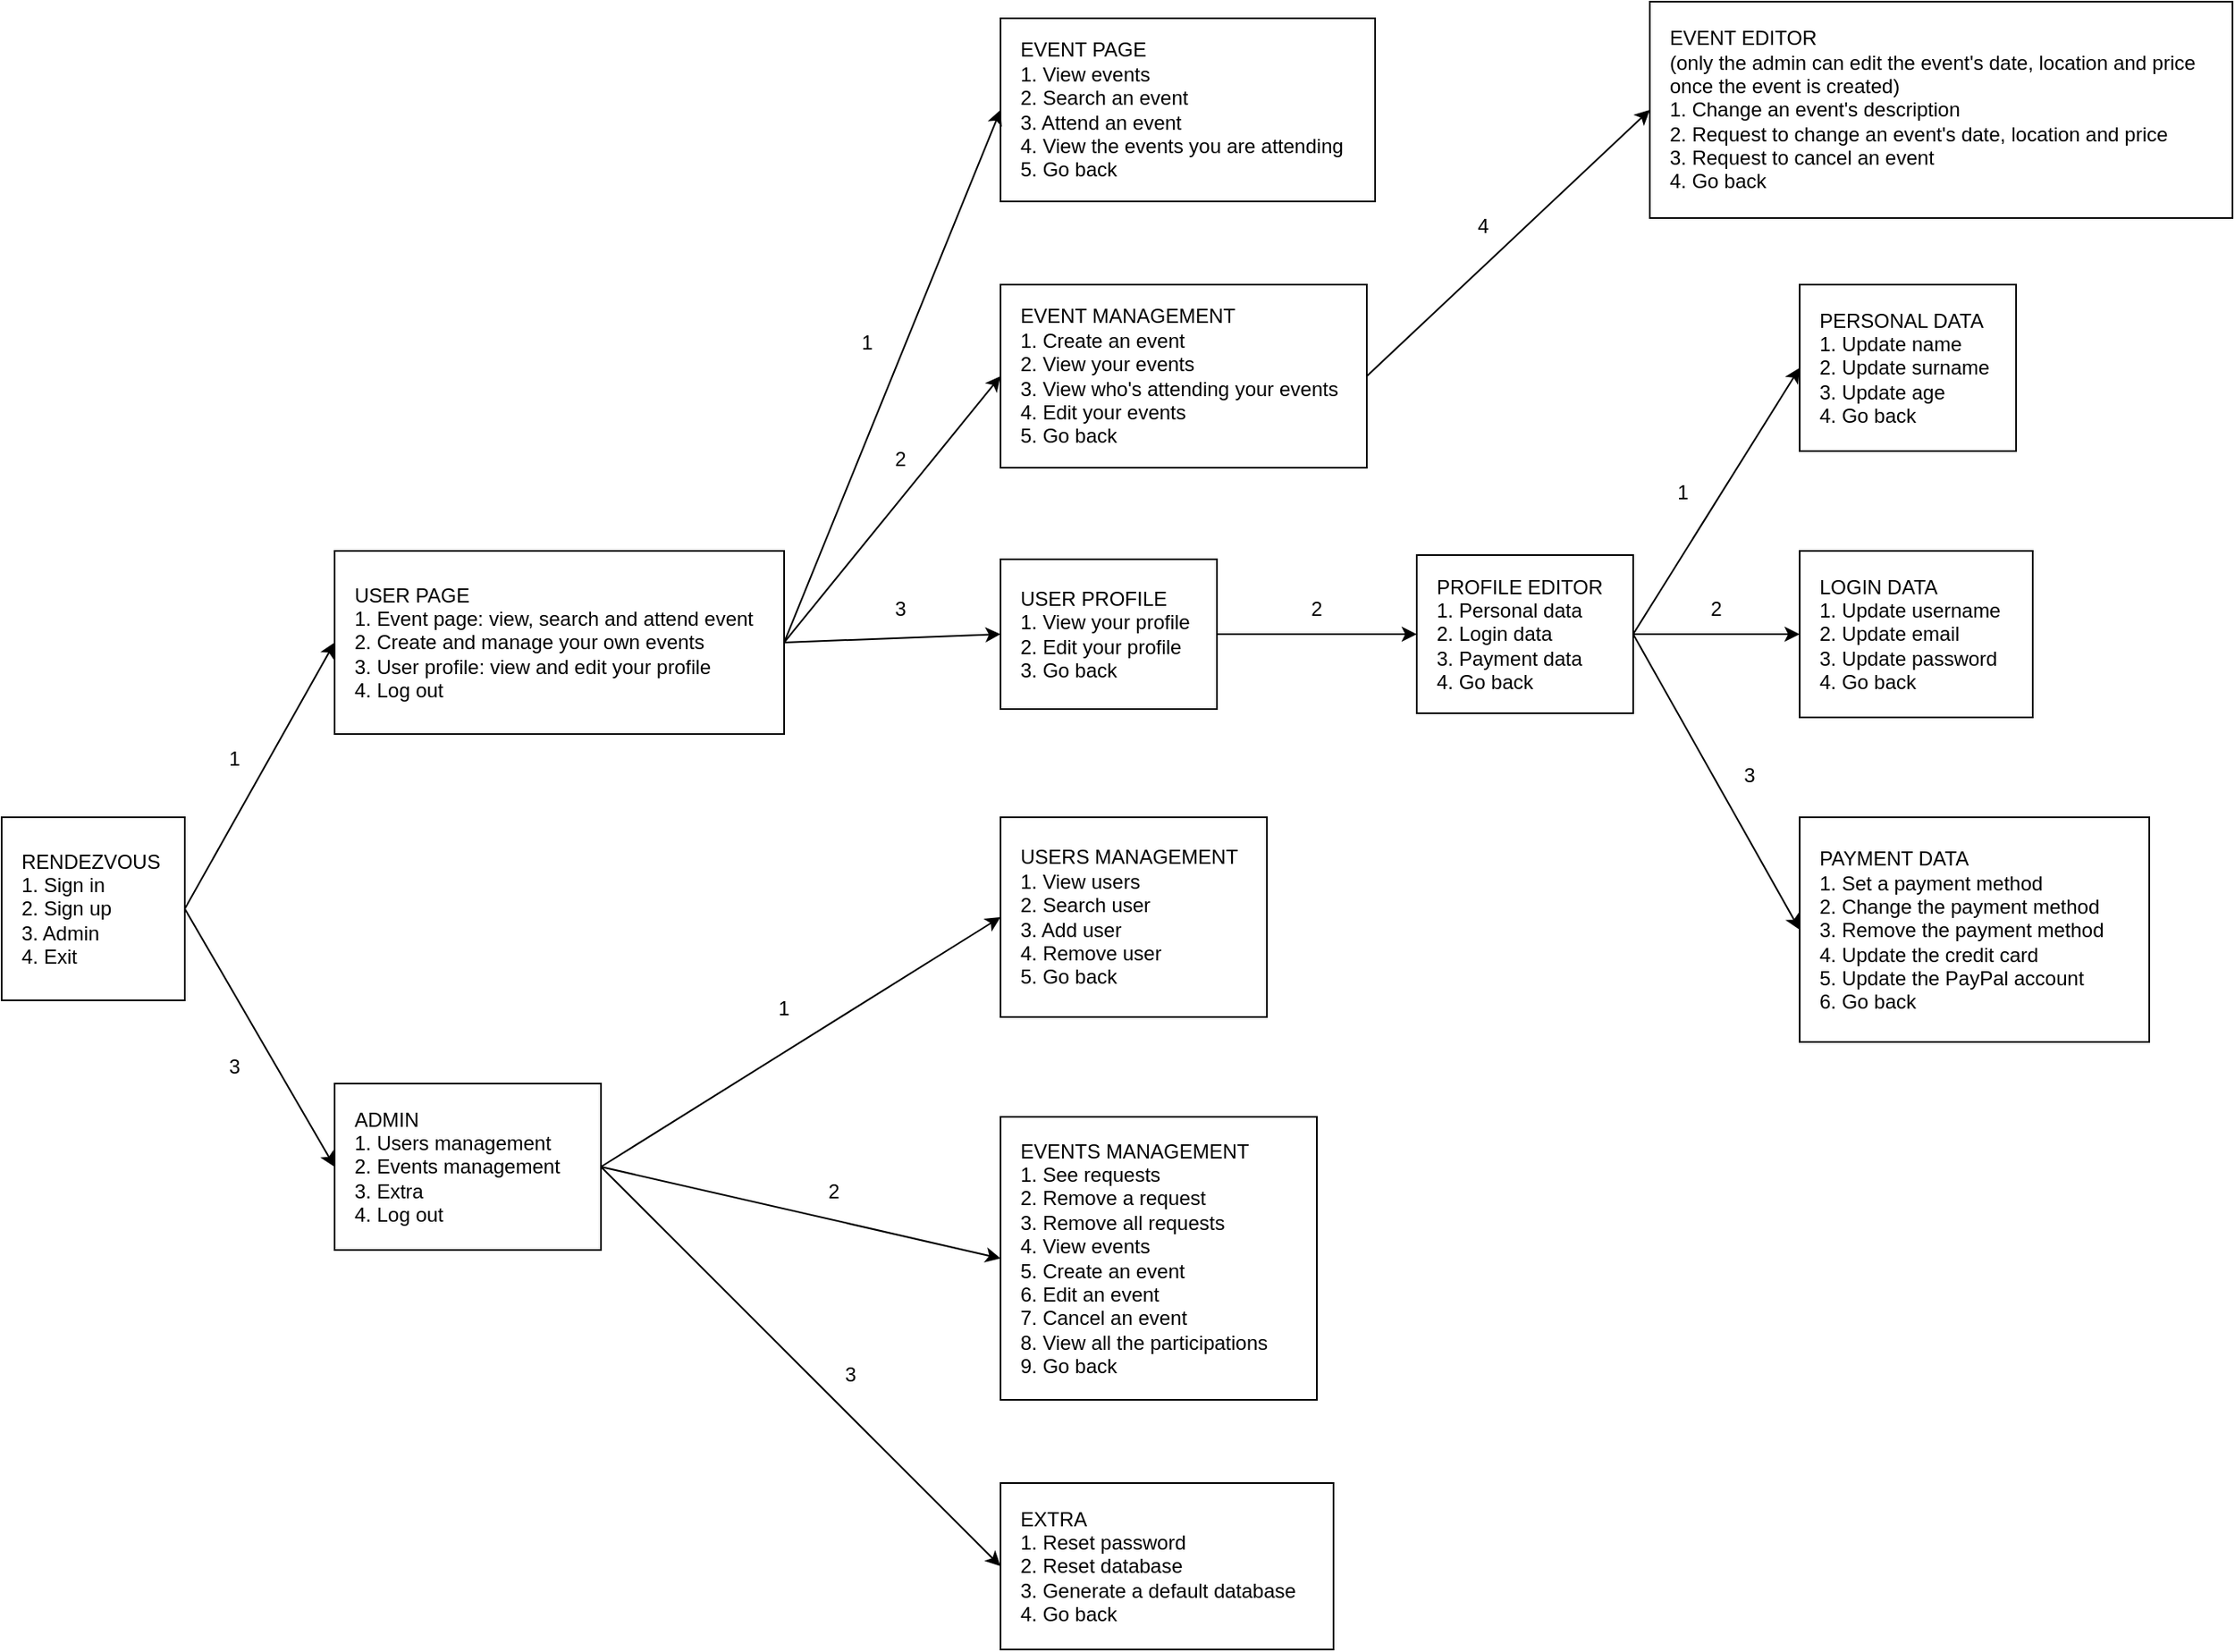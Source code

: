 <mxfile version="24.1.0" type="device" pages="2">
  <diagram name="navigation_diagram" id="g5HNl8i1ePXdnYxn00Gr">
    <mxGraphModel dx="1590" dy="2381" grid="1" gridSize="10" guides="1" tooltips="1" connect="1" arrows="1" fold="1" page="1" pageScale="1" pageWidth="827" pageHeight="1169" math="0" shadow="0">
      <root>
        <mxCell id="0" />
        <mxCell id="1" parent="0" />
        <mxCell id="RgY5TkkTzBITuK21L_si-1" value="RENDEZVOUS&lt;div&gt;1. Sign in&lt;/div&gt;&lt;div&gt;2. Sign up&lt;/div&gt;&lt;div&gt;3. Admin&lt;/div&gt;&lt;div&gt;4. Exit&lt;/div&gt;" style="rounded=0;whiteSpace=wrap;html=1;align=left;labelPosition=center;verticalLabelPosition=middle;verticalAlign=middle;textDirection=ltr;horizontal=1;spacingLeft=10;" parent="1" vertex="1">
          <mxGeometry x="40" y="280" width="110" height="110" as="geometry" />
        </mxCell>
        <mxCell id="RgY5TkkTzBITuK21L_si-2" value="USER PAGE&lt;div&gt;1. Event page: view, search and attend event&lt;/div&gt;&lt;div&gt;2. Create and manage your own events&lt;/div&gt;&lt;div&gt;3. User profile: view and edit your profile&lt;/div&gt;&lt;div&gt;4. Log out&lt;/div&gt;" style="rounded=0;whiteSpace=wrap;html=1;align=left;spacingLeft=10;" parent="1" vertex="1">
          <mxGeometry x="240" y="120" width="270" height="110" as="geometry" />
        </mxCell>
        <mxCell id="RgY5TkkTzBITuK21L_si-4" value="USERS MANAGEMENT&lt;div&gt;1. View users&lt;/div&gt;&lt;div&gt;2. Search user&lt;/div&gt;&lt;div&gt;3. Add user&lt;/div&gt;&lt;div&gt;4. Remove user&lt;/div&gt;&lt;div&gt;5. Go back&lt;/div&gt;" style="rounded=0;whiteSpace=wrap;html=1;align=left;spacingLeft=10;" parent="1" vertex="1">
          <mxGeometry x="640" y="280" width="160" height="120" as="geometry" />
        </mxCell>
        <mxCell id="RgY5TkkTzBITuK21L_si-5" value="ADMIN&lt;div&gt;1. Users management&lt;/div&gt;&lt;div&gt;2. Events management&lt;/div&gt;&lt;div&gt;3. Extra&lt;/div&gt;&lt;div&gt;4. Log out&lt;/div&gt;" style="rounded=0;whiteSpace=wrap;html=1;align=left;spacingLeft=10;" parent="1" vertex="1">
          <mxGeometry x="240" y="440" width="160" height="100" as="geometry" />
        </mxCell>
        <mxCell id="RgY5TkkTzBITuK21L_si-6" value="EVENTS MANAGEMENT&lt;div&gt;1. See requests&lt;/div&gt;&lt;div&gt;2. Remove a request&lt;/div&gt;&lt;div&gt;3. Remove all requests&lt;/div&gt;&lt;div&gt;4. View events&lt;/div&gt;&lt;div&gt;5. Create an event&lt;/div&gt;&lt;div&gt;6. Edit an event&lt;/div&gt;&lt;div&gt;7. Cancel an event&lt;/div&gt;&lt;div&gt;8. View all the participations&lt;/div&gt;&lt;div&gt;9. Go back&lt;/div&gt;" style="rounded=0;whiteSpace=wrap;html=1;align=left;spacingLeft=10;" parent="1" vertex="1">
          <mxGeometry x="640" y="460" width="190" height="170" as="geometry" />
        </mxCell>
        <mxCell id="RgY5TkkTzBITuK21L_si-7" value="EXTRA&lt;div&gt;1. Reset password&lt;/div&gt;&lt;div&gt;2. Reset database&lt;/div&gt;&lt;div&gt;3. Generate a default database&lt;/div&gt;&lt;div&gt;4. Go back&lt;/div&gt;" style="rounded=0;whiteSpace=wrap;html=1;align=left;spacingLeft=10;" parent="1" vertex="1">
          <mxGeometry x="640" y="680" width="200" height="100" as="geometry" />
        </mxCell>
        <mxCell id="RgY5TkkTzBITuK21L_si-8" value="EVENT PAGE&lt;div&gt;1. View events&lt;/div&gt;&lt;div&gt;2. Search an event&lt;/div&gt;&lt;div&gt;3. Attend an event&lt;/div&gt;&lt;div&gt;4. View the events you are attending&lt;/div&gt;&lt;div&gt;5. Go back&lt;/div&gt;" style="rounded=0;whiteSpace=wrap;html=1;align=left;spacingLeft=10;" parent="1" vertex="1">
          <mxGeometry x="640" y="-200" width="225" height="110" as="geometry" />
        </mxCell>
        <mxCell id="RgY5TkkTzBITuK21L_si-9" value="EVENT MANAGEMENT&lt;div&gt;1. Create an event&lt;/div&gt;&lt;div&gt;2. View your events&lt;/div&gt;&lt;div&gt;3. View who&#39;s attending your events&lt;/div&gt;&lt;div&gt;4. Edit your events&lt;/div&gt;&lt;div&gt;5. Go back&lt;/div&gt;" style="rounded=0;whiteSpace=wrap;html=1;align=left;spacingLeft=10;" parent="1" vertex="1">
          <mxGeometry x="640" y="-40" width="220" height="110" as="geometry" />
        </mxCell>
        <mxCell id="RgY5TkkTzBITuK21L_si-10" value="USER PROFILE&lt;div&gt;1. View your profile&lt;/div&gt;&lt;div&gt;2. Edit your profile&lt;/div&gt;&lt;div&gt;3. Go back&lt;/div&gt;" style="rounded=0;whiteSpace=wrap;html=1;align=left;spacingLeft=10;" parent="1" vertex="1">
          <mxGeometry x="640" y="125" width="130" height="90" as="geometry" />
        </mxCell>
        <mxCell id="RgY5TkkTzBITuK21L_si-11" value="EVENT EDITOR&lt;div&gt;(only the admin can edit the event&#39;s date, location and price once the event is created)&lt;/div&gt;&lt;div&gt;1. Change an event&#39;s description&lt;/div&gt;&lt;div&gt;2. Request to change an event&#39;s date, location and price&lt;/div&gt;&lt;div&gt;3. Request to cancel an event&lt;/div&gt;&lt;div&gt;4. Go back&lt;/div&gt;" style="rounded=0;whiteSpace=wrap;html=1;align=left;spacingLeft=10;" parent="1" vertex="1">
          <mxGeometry x="1030" y="-210" width="350" height="130" as="geometry" />
        </mxCell>
        <mxCell id="RgY5TkkTzBITuK21L_si-12" value="PROFILE EDITOR&lt;div&gt;1. Personal data&lt;/div&gt;&lt;div&gt;2. Login data&lt;/div&gt;&lt;div&gt;3. Payment data&lt;/div&gt;&lt;div&gt;4. Go back&lt;/div&gt;" style="rounded=0;whiteSpace=wrap;html=1;align=left;spacingLeft=10;" parent="1" vertex="1">
          <mxGeometry x="890" y="122.5" width="130" height="95" as="geometry" />
        </mxCell>
        <mxCell id="RgY5TkkTzBITuK21L_si-13" value="PERSONAL DATA&lt;div&gt;1. Update name&lt;/div&gt;&lt;div&gt;2. Update surname&lt;/div&gt;&lt;div&gt;3. Update age&lt;/div&gt;&lt;div&gt;4. Go back&lt;/div&gt;" style="rounded=0;whiteSpace=wrap;html=1;align=left;spacingLeft=10;" parent="1" vertex="1">
          <mxGeometry x="1120" y="-40" width="130" height="100" as="geometry" />
        </mxCell>
        <mxCell id="RgY5TkkTzBITuK21L_si-14" value="LOGIN DATA&lt;div&gt;1. Update username&lt;/div&gt;&lt;div&gt;2. Update email&lt;/div&gt;&lt;div&gt;3. Update password&lt;/div&gt;&lt;div&gt;4. Go back&lt;/div&gt;" style="rounded=0;whiteSpace=wrap;html=1;align=left;spacingLeft=10;" parent="1" vertex="1">
          <mxGeometry x="1120" y="120" width="140" height="100" as="geometry" />
        </mxCell>
        <mxCell id="RgY5TkkTzBITuK21L_si-15" value="PAYMENT DATA&lt;div&gt;1. Set a payment method&lt;/div&gt;&lt;div&gt;2. Change the payment method&lt;/div&gt;&lt;div&gt;3. Remove the payment method&lt;/div&gt;&lt;div&gt;4. Update the credit card&lt;/div&gt;&lt;div&gt;5. Update the PayPal account&lt;/div&gt;&lt;div&gt;6. Go back&lt;/div&gt;" style="rounded=0;whiteSpace=wrap;html=1;align=left;spacingLeft=10;" parent="1" vertex="1">
          <mxGeometry x="1120" y="280" width="210" height="135" as="geometry" />
        </mxCell>
        <mxCell id="RgY5TkkTzBITuK21L_si-16" value="" style="endArrow=classic;html=1;rounded=0;exitX=1;exitY=0.5;exitDx=0;exitDy=0;entryX=0;entryY=0.5;entryDx=0;entryDy=0;" parent="1" source="RgY5TkkTzBITuK21L_si-2" target="RgY5TkkTzBITuK21L_si-8" edge="1">
          <mxGeometry width="50" height="50" relative="1" as="geometry">
            <mxPoint x="790" y="130" as="sourcePoint" />
            <mxPoint x="840" y="80" as="targetPoint" />
          </mxGeometry>
        </mxCell>
        <mxCell id="RgY5TkkTzBITuK21L_si-19" value="" style="endArrow=classic;html=1;rounded=0;exitX=1;exitY=0.5;exitDx=0;exitDy=0;entryX=0;entryY=0.5;entryDx=0;entryDy=0;" parent="1" source="RgY5TkkTzBITuK21L_si-2" target="RgY5TkkTzBITuK21L_si-10" edge="1">
          <mxGeometry width="50" height="50" relative="1" as="geometry">
            <mxPoint x="460" y="390" as="sourcePoint" />
            <mxPoint x="510" y="340" as="targetPoint" />
          </mxGeometry>
        </mxCell>
        <mxCell id="RgY5TkkTzBITuK21L_si-20" value="" style="endArrow=classic;html=1;rounded=0;exitX=1;exitY=0.5;exitDx=0;exitDy=0;entryX=0;entryY=0.5;entryDx=0;entryDy=0;" parent="1" source="RgY5TkkTzBITuK21L_si-2" target="RgY5TkkTzBITuK21L_si-9" edge="1">
          <mxGeometry width="50" height="50" relative="1" as="geometry">
            <mxPoint x="570" y="150" as="sourcePoint" />
            <mxPoint x="620" y="100" as="targetPoint" />
          </mxGeometry>
        </mxCell>
        <mxCell id="RgY5TkkTzBITuK21L_si-21" value="" style="endArrow=classic;html=1;rounded=0;exitX=1;exitY=0.5;exitDx=0;exitDy=0;entryX=0;entryY=0.5;entryDx=0;entryDy=0;" parent="1" source="RgY5TkkTzBITuK21L_si-10" target="RgY5TkkTzBITuK21L_si-12" edge="1">
          <mxGeometry width="50" height="50" relative="1" as="geometry">
            <mxPoint x="460" y="300" as="sourcePoint" />
            <mxPoint x="510" y="250" as="targetPoint" />
          </mxGeometry>
        </mxCell>
        <mxCell id="RgY5TkkTzBITuK21L_si-22" value="" style="endArrow=classic;html=1;rounded=0;exitX=1;exitY=0.5;exitDx=0;exitDy=0;entryX=0;entryY=0.5;entryDx=0;entryDy=0;" parent="1" source="RgY5TkkTzBITuK21L_si-1" target="RgY5TkkTzBITuK21L_si-2" edge="1">
          <mxGeometry width="50" height="50" relative="1" as="geometry">
            <mxPoint x="460" y="300" as="sourcePoint" />
            <mxPoint x="510" y="250" as="targetPoint" />
          </mxGeometry>
        </mxCell>
        <mxCell id="RgY5TkkTzBITuK21L_si-23" value="" style="endArrow=classic;html=1;rounded=0;exitX=1;exitY=0.5;exitDx=0;exitDy=0;entryX=0;entryY=0.5;entryDx=0;entryDy=0;" parent="1" source="RgY5TkkTzBITuK21L_si-1" target="RgY5TkkTzBITuK21L_si-5" edge="1">
          <mxGeometry width="50" height="50" relative="1" as="geometry">
            <mxPoint x="460" y="300" as="sourcePoint" />
            <mxPoint x="510" y="250" as="targetPoint" />
          </mxGeometry>
        </mxCell>
        <mxCell id="RgY5TkkTzBITuK21L_si-27" value="" style="endArrow=classic;html=1;rounded=0;exitX=1;exitY=0.5;exitDx=0;exitDy=0;entryX=0;entryY=0.5;entryDx=0;entryDy=0;" parent="1" source="RgY5TkkTzBITuK21L_si-5" target="RgY5TkkTzBITuK21L_si-4" edge="1">
          <mxGeometry width="50" height="50" relative="1" as="geometry">
            <mxPoint x="520" y="480" as="sourcePoint" />
            <mxPoint x="570" y="430" as="targetPoint" />
          </mxGeometry>
        </mxCell>
        <mxCell id="RgY5TkkTzBITuK21L_si-28" value="" style="endArrow=classic;html=1;rounded=0;exitX=1;exitY=0.5;exitDx=0;exitDy=0;entryX=0;entryY=0.5;entryDx=0;entryDy=0;" parent="1" source="RgY5TkkTzBITuK21L_si-5" target="RgY5TkkTzBITuK21L_si-6" edge="1">
          <mxGeometry width="50" height="50" relative="1" as="geometry">
            <mxPoint x="520" y="480" as="sourcePoint" />
            <mxPoint x="570" y="430" as="targetPoint" />
          </mxGeometry>
        </mxCell>
        <mxCell id="RgY5TkkTzBITuK21L_si-29" value="" style="endArrow=classic;html=1;rounded=0;exitX=1;exitY=0.5;exitDx=0;exitDy=0;entryX=0;entryY=0.5;entryDx=0;entryDy=0;" parent="1" source="RgY5TkkTzBITuK21L_si-5" target="RgY5TkkTzBITuK21L_si-7" edge="1">
          <mxGeometry width="50" height="50" relative="1" as="geometry">
            <mxPoint x="520" y="480" as="sourcePoint" />
            <mxPoint x="570" y="430" as="targetPoint" />
          </mxGeometry>
        </mxCell>
        <mxCell id="RgY5TkkTzBITuK21L_si-30" value="" style="endArrow=classic;html=1;rounded=0;exitX=1;exitY=0.5;exitDx=0;exitDy=0;entryX=0;entryY=0.5;entryDx=0;entryDy=0;" parent="1" source="RgY5TkkTzBITuK21L_si-12" target="RgY5TkkTzBITuK21L_si-14" edge="1">
          <mxGeometry width="50" height="50" relative="1" as="geometry">
            <mxPoint x="990" y="290" as="sourcePoint" />
            <mxPoint x="1040" y="240" as="targetPoint" />
          </mxGeometry>
        </mxCell>
        <mxCell id="RgY5TkkTzBITuK21L_si-31" value="" style="endArrow=classic;html=1;rounded=0;exitX=1;exitY=0.5;exitDx=0;exitDy=0;entryX=0;entryY=0.5;entryDx=0;entryDy=0;" parent="1" source="RgY5TkkTzBITuK21L_si-12" target="RgY5TkkTzBITuK21L_si-13" edge="1">
          <mxGeometry width="50" height="50" relative="1" as="geometry">
            <mxPoint x="990" y="290" as="sourcePoint" />
            <mxPoint x="1040" y="240" as="targetPoint" />
          </mxGeometry>
        </mxCell>
        <mxCell id="RgY5TkkTzBITuK21L_si-32" value="" style="endArrow=classic;html=1;rounded=0;exitX=1;exitY=0.5;exitDx=0;exitDy=0;entryX=0;entryY=0.5;entryDx=0;entryDy=0;" parent="1" source="RgY5TkkTzBITuK21L_si-12" target="RgY5TkkTzBITuK21L_si-15" edge="1">
          <mxGeometry width="50" height="50" relative="1" as="geometry">
            <mxPoint x="990" y="290" as="sourcePoint" />
            <mxPoint x="1040" y="240" as="targetPoint" />
          </mxGeometry>
        </mxCell>
        <mxCell id="RgY5TkkTzBITuK21L_si-33" value="" style="endArrow=classic;html=1;rounded=0;exitX=1;exitY=0.5;exitDx=0;exitDy=0;entryX=0;entryY=0.5;entryDx=0;entryDy=0;" parent="1" source="RgY5TkkTzBITuK21L_si-9" target="RgY5TkkTzBITuK21L_si-11" edge="1">
          <mxGeometry width="50" height="50" relative="1" as="geometry">
            <mxPoint x="990" y="-70" as="sourcePoint" />
            <mxPoint x="1040" y="-120" as="targetPoint" />
          </mxGeometry>
        </mxCell>
        <mxCell id="GoD6x5B6sh4zdUQI7CUa-1" value="1" style="text;html=1;align=center;verticalAlign=middle;whiteSpace=wrap;rounded=0;" vertex="1" parent="1">
          <mxGeometry x="150" y="230" width="60" height="30" as="geometry" />
        </mxCell>
        <mxCell id="GoD6x5B6sh4zdUQI7CUa-3" value="3" style="text;html=1;align=center;verticalAlign=middle;whiteSpace=wrap;rounded=0;" vertex="1" parent="1">
          <mxGeometry x="150" y="415" width="60" height="30" as="geometry" />
        </mxCell>
        <mxCell id="GoD6x5B6sh4zdUQI7CUa-4" value="1" style="text;html=1;align=center;verticalAlign=middle;whiteSpace=wrap;rounded=0;" vertex="1" parent="1">
          <mxGeometry x="480" y="380" width="60" height="30" as="geometry" />
        </mxCell>
        <mxCell id="GoD6x5B6sh4zdUQI7CUa-5" value="2" style="text;html=1;align=center;verticalAlign=middle;whiteSpace=wrap;rounded=0;" vertex="1" parent="1">
          <mxGeometry x="510" y="490" width="60" height="30" as="geometry" />
        </mxCell>
        <mxCell id="GoD6x5B6sh4zdUQI7CUa-6" value="3" style="text;html=1;align=center;verticalAlign=middle;whiteSpace=wrap;rounded=0;" vertex="1" parent="1">
          <mxGeometry x="520" y="600" width="60" height="30" as="geometry" />
        </mxCell>
        <mxCell id="GoD6x5B6sh4zdUQI7CUa-7" value="1" style="text;html=1;align=center;verticalAlign=middle;whiteSpace=wrap;rounded=0;" vertex="1" parent="1">
          <mxGeometry x="530" y="-20" width="60" height="30" as="geometry" />
        </mxCell>
        <mxCell id="GoD6x5B6sh4zdUQI7CUa-8" value="2" style="text;html=1;align=center;verticalAlign=middle;whiteSpace=wrap;rounded=0;" vertex="1" parent="1">
          <mxGeometry x="550" y="50" width="60" height="30" as="geometry" />
        </mxCell>
        <mxCell id="GoD6x5B6sh4zdUQI7CUa-9" value="3" style="text;html=1;align=center;verticalAlign=middle;whiteSpace=wrap;rounded=0;" vertex="1" parent="1">
          <mxGeometry x="550" y="140" width="60" height="30" as="geometry" />
        </mxCell>
        <mxCell id="GoD6x5B6sh4zdUQI7CUa-10" value="2" style="text;html=1;align=center;verticalAlign=middle;whiteSpace=wrap;rounded=0;" vertex="1" parent="1">
          <mxGeometry x="800" y="140" width="60" height="30" as="geometry" />
        </mxCell>
        <mxCell id="GoD6x5B6sh4zdUQI7CUa-11" value="4" style="text;html=1;align=center;verticalAlign=middle;whiteSpace=wrap;rounded=0;" vertex="1" parent="1">
          <mxGeometry x="900" y="-90" width="60" height="30" as="geometry" />
        </mxCell>
        <mxCell id="GoD6x5B6sh4zdUQI7CUa-12" value="1" style="text;html=1;align=center;verticalAlign=middle;whiteSpace=wrap;rounded=0;" vertex="1" parent="1">
          <mxGeometry x="1020" y="70" width="60" height="30" as="geometry" />
        </mxCell>
        <mxCell id="GoD6x5B6sh4zdUQI7CUa-13" value="2" style="text;html=1;align=center;verticalAlign=middle;whiteSpace=wrap;rounded=0;" vertex="1" parent="1">
          <mxGeometry x="1040" y="140" width="60" height="30" as="geometry" />
        </mxCell>
        <mxCell id="GoD6x5B6sh4zdUQI7CUa-14" value="3" style="text;html=1;align=center;verticalAlign=middle;whiteSpace=wrap;rounded=0;" vertex="1" parent="1">
          <mxGeometry x="1060" y="240" width="60" height="30" as="geometry" />
        </mxCell>
      </root>
    </mxGraphModel>
  </diagram>
  <diagram id="idXRP72dXNUJhHLEyqWN" name="er_diagram">
    <mxGraphModel dx="1193" dy="909" grid="1" gridSize="10" guides="1" tooltips="1" connect="1" arrows="1" fold="1" page="1" pageScale="1" pageWidth="827" pageHeight="1169" math="0" shadow="0">
      <root>
        <mxCell id="0" />
        <mxCell id="1" parent="0" />
        <mxCell id="ofxPnBVIqwKfScwh-fhe-1" value="USER" style="rounded=0;whiteSpace=wrap;html=1;" vertex="1" parent="1">
          <mxGeometry x="360" y="360" width="80" height="40" as="geometry" />
        </mxCell>
        <mxCell id="ofxPnBVIqwKfScwh-fhe-2" value="R1" style="rhombus;whiteSpace=wrap;html=1;" vertex="1" parent="1">
          <mxGeometry x="360" y="260" width="80" height="40" as="geometry" />
        </mxCell>
        <mxCell id="ofxPnBVIqwKfScwh-fhe-3" value="R2" style="rhombus;whiteSpace=wrap;html=1;" vertex="1" parent="1">
          <mxGeometry x="360" y="460" width="80" height="45" as="geometry" />
        </mxCell>
        <mxCell id="ofxPnBVIqwKfScwh-fhe-4" value="REQUEST" style="rounded=0;whiteSpace=wrap;html=1;" vertex="1" parent="1">
          <mxGeometry x="360" y="160" width="80" height="40" as="geometry" />
        </mxCell>
        <mxCell id="ofxPnBVIqwKfScwh-fhe-5" value="Participation" style="rhombus;whiteSpace=wrap;html=1;" vertex="1" parent="1">
          <mxGeometry x="520" y="360" width="120" height="40" as="geometry" />
        </mxCell>
        <mxCell id="ofxPnBVIqwKfScwh-fhe-6" value="" style="endArrow=none;html=1;rounded=0;entryX=0.5;entryY=1;entryDx=0;entryDy=0;exitX=0.5;exitY=0;exitDx=0;exitDy=0;" edge="1" parent="1" source="ofxPnBVIqwKfScwh-fhe-1" target="ofxPnBVIqwKfScwh-fhe-2">
          <mxGeometry width="50" height="50" relative="1" as="geometry">
            <mxPoint x="390" y="400" as="sourcePoint" />
            <mxPoint x="440" y="350" as="targetPoint" />
          </mxGeometry>
        </mxCell>
        <mxCell id="ofxPnBVIqwKfScwh-fhe-7" value="" style="endArrow=none;html=1;rounded=0;entryX=0.5;entryY=1;entryDx=0;entryDy=0;exitX=0.5;exitY=0;exitDx=0;exitDy=0;" edge="1" parent="1" source="ofxPnBVIqwKfScwh-fhe-2" target="ofxPnBVIqwKfScwh-fhe-4">
          <mxGeometry width="50" height="50" relative="1" as="geometry">
            <mxPoint x="390" y="400" as="sourcePoint" />
            <mxPoint x="440" y="350" as="targetPoint" />
          </mxGeometry>
        </mxCell>
        <mxCell id="ofxPnBVIqwKfScwh-fhe-8" value="" style="endArrow=none;html=1;rounded=0;entryX=0;entryY=0.5;entryDx=0;entryDy=0;exitX=1;exitY=0.5;exitDx=0;exitDy=0;" edge="1" parent="1" source="ofxPnBVIqwKfScwh-fhe-1" target="ofxPnBVIqwKfScwh-fhe-5">
          <mxGeometry width="50" height="50" relative="1" as="geometry">
            <mxPoint x="390" y="400" as="sourcePoint" />
            <mxPoint x="440" y="350" as="targetPoint" />
          </mxGeometry>
        </mxCell>
        <mxCell id="ofxPnBVIqwKfScwh-fhe-9" value="EVENT" style="rounded=0;whiteSpace=wrap;html=1;" vertex="1" parent="1">
          <mxGeometry x="720" y="360" width="80" height="40" as="geometry" />
        </mxCell>
        <mxCell id="ofxPnBVIqwKfScwh-fhe-10" value="" style="endArrow=none;html=1;rounded=0;entryX=0;entryY=0.5;entryDx=0;entryDy=0;exitX=1;exitY=0.5;exitDx=0;exitDy=0;" edge="1" parent="1" source="ofxPnBVIqwKfScwh-fhe-5" target="ofxPnBVIqwKfScwh-fhe-9">
          <mxGeometry width="50" height="50" relative="1" as="geometry">
            <mxPoint x="560" y="400" as="sourcePoint" />
            <mxPoint x="610" y="350" as="targetPoint" />
          </mxGeometry>
        </mxCell>
        <mxCell id="ofxPnBVIqwKfScwh-fhe-11" value="PAYMENT STRATEGY" style="rounded=0;whiteSpace=wrap;html=1;" vertex="1" parent="1">
          <mxGeometry x="320" y="560" width="160" height="40" as="geometry" />
        </mxCell>
        <mxCell id="ofxPnBVIqwKfScwh-fhe-12" value="" style="endArrow=none;html=1;rounded=0;entryX=0.5;entryY=1;entryDx=0;entryDy=0;exitX=0.5;exitY=0;exitDx=0;exitDy=0;" edge="1" parent="1" source="ofxPnBVIqwKfScwh-fhe-3" target="ofxPnBVIqwKfScwh-fhe-1">
          <mxGeometry width="50" height="50" relative="1" as="geometry">
            <mxPoint x="560" y="490" as="sourcePoint" />
            <mxPoint x="610" y="440" as="targetPoint" />
          </mxGeometry>
        </mxCell>
        <mxCell id="ofxPnBVIqwKfScwh-fhe-13" value="" style="endArrow=none;html=1;rounded=0;exitX=0.5;exitY=0;exitDx=0;exitDy=0;entryX=0.5;entryY=1;entryDx=0;entryDy=0;" edge="1" parent="1" source="ofxPnBVIqwKfScwh-fhe-11" target="ofxPnBVIqwKfScwh-fhe-3">
          <mxGeometry width="50" height="50" relative="1" as="geometry">
            <mxPoint x="560" y="490" as="sourcePoint" />
            <mxPoint x="610" y="440" as="targetPoint" />
          </mxGeometry>
        </mxCell>
        <mxCell id="ofxPnBVIqwKfScwh-fhe-14" value="CREDIT CARD" style="rounded=0;whiteSpace=wrap;html=1;" vertex="1" parent="1">
          <mxGeometry x="180" y="660" width="120" height="40" as="geometry" />
        </mxCell>
        <mxCell id="ofxPnBVIqwKfScwh-fhe-15" value="PAYPAL" style="rounded=0;whiteSpace=wrap;html=1;" vertex="1" parent="1">
          <mxGeometry x="505" y="660" width="80" height="40" as="geometry" />
        </mxCell>
        <mxCell id="ofxPnBVIqwKfScwh-fhe-18" value="" style="endArrow=classic;html=1;rounded=0;exitX=0.75;exitY=0;exitDx=0;exitDy=0;entryX=0.25;entryY=1;entryDx=0;entryDy=0;" edge="1" parent="1" source="ofxPnBVIqwKfScwh-fhe-14" target="ofxPnBVIqwKfScwh-fhe-11">
          <mxGeometry width="50" height="50" relative="1" as="geometry">
            <mxPoint x="560" y="510" as="sourcePoint" />
            <mxPoint x="610" y="460" as="targetPoint" />
            <Array as="points">
              <mxPoint x="270" y="630" />
              <mxPoint x="360" y="630" />
            </Array>
          </mxGeometry>
        </mxCell>
        <mxCell id="ofxPnBVIqwKfScwh-fhe-19" value="" style="endArrow=classic;html=1;rounded=0;exitX=0.313;exitY=-0.012;exitDx=0;exitDy=0;entryX=0.75;entryY=1;entryDx=0;entryDy=0;exitPerimeter=0;" edge="1" parent="1" source="ofxPnBVIqwKfScwh-fhe-15" target="ofxPnBVIqwKfScwh-fhe-11">
          <mxGeometry width="50" height="50" relative="1" as="geometry">
            <mxPoint x="560" y="510" as="sourcePoint" />
            <mxPoint x="610" y="460" as="targetPoint" />
            <Array as="points">
              <mxPoint x="530" y="630" />
              <mxPoint x="440" y="630" />
            </Array>
          </mxGeometry>
        </mxCell>
        <mxCell id="ofxPnBVIqwKfScwh-fhe-20" value="(1,1)" style="text;html=1;align=center;verticalAlign=middle;whiteSpace=wrap;rounded=0;" vertex="1" parent="1">
          <mxGeometry x="400" y="510" width="60" height="30" as="geometry" />
        </mxCell>
        <mxCell id="ofxPnBVIqwKfScwh-fhe-21" value="(0,1)" style="text;html=1;align=center;verticalAlign=middle;whiteSpace=wrap;rounded=0;" vertex="1" parent="1">
          <mxGeometry x="400" y="420" width="60" height="30" as="geometry" />
        </mxCell>
        <mxCell id="ofxPnBVIqwKfScwh-fhe-22" value="(0,N)" style="text;html=1;align=center;verticalAlign=middle;whiteSpace=wrap;rounded=0;" vertex="1" parent="1">
          <mxGeometry x="400" y="310" width="60" height="30" as="geometry" />
        </mxCell>
        <mxCell id="ofxPnBVIqwKfScwh-fhe-23" value="(X,N)" style="text;html=1;align=center;verticalAlign=middle;whiteSpace=wrap;rounded=0;" vertex="1" parent="1">
          <mxGeometry x="400" y="220" width="60" height="30" as="geometry" />
        </mxCell>
        <mxCell id="ofxPnBVIqwKfScwh-fhe-24" value="(X,N)" style="text;html=1;align=center;verticalAlign=middle;whiteSpace=wrap;rounded=0;" vertex="1" parent="1">
          <mxGeometry x="460" y="380" width="60" height="30" as="geometry" />
        </mxCell>
        <mxCell id="ofxPnBVIqwKfScwh-fhe-25" value="(X,N)" style="text;html=1;align=center;verticalAlign=middle;whiteSpace=wrap;rounded=0;" vertex="1" parent="1">
          <mxGeometry x="650" y="380" width="60" height="30" as="geometry" />
        </mxCell>
        <mxCell id="ofxPnBVIqwKfScwh-fhe-26" value="" style="endArrow=none;html=1;rounded=0;exitX=0.5;exitY=0;exitDx=0;exitDy=0;" edge="1" parent="1" source="ofxPnBVIqwKfScwh-fhe-27">
          <mxGeometry width="50" height="50" relative="1" as="geometry">
            <mxPoint x="560" y="510" as="sourcePoint" />
            <mxPoint x="580" y="340" as="targetPoint" />
          </mxGeometry>
        </mxCell>
        <mxCell id="ofxPnBVIqwKfScwh-fhe-28" value="" style="endArrow=none;html=1;rounded=0;exitX=0.5;exitY=0;exitDx=0;exitDy=0;" edge="1" parent="1" source="ofxPnBVIqwKfScwh-fhe-5" target="ofxPnBVIqwKfScwh-fhe-27">
          <mxGeometry width="50" height="50" relative="1" as="geometry">
            <mxPoint x="580" y="360" as="sourcePoint" />
            <mxPoint x="580" y="340" as="targetPoint" />
          </mxGeometry>
        </mxCell>
        <mxCell id="ofxPnBVIqwKfScwh-fhe-27" value="" style="ellipse;whiteSpace=wrap;html=1;aspect=fixed;" vertex="1" parent="1">
          <mxGeometry x="575" y="330" width="10" height="10" as="geometry" />
        </mxCell>
        <mxCell id="ofxPnBVIqwKfScwh-fhe-31" value="" style="endArrow=none;html=1;rounded=0;exitX=0.5;exitY=0;exitDx=0;exitDy=0;entryX=0.5;entryY=1;entryDx=0;entryDy=0;" edge="1" parent="1" target="ofxPnBVIqwKfScwh-fhe-42">
          <mxGeometry width="50" height="50" relative="1" as="geometry">
            <mxPoint x="734.82" y="360" as="sourcePoint" />
            <mxPoint x="734.82" y="340" as="targetPoint" />
          </mxGeometry>
        </mxCell>
        <mxCell id="ofxPnBVIqwKfScwh-fhe-32" value="" style="endArrow=none;html=1;rounded=0;exitX=0.5;exitY=0;exitDx=0;exitDy=0;" edge="1" parent="1">
          <mxGeometry width="50" height="50" relative="1" as="geometry">
            <mxPoint x="784.82" y="360" as="sourcePoint" />
            <mxPoint x="785" y="350" as="targetPoint" />
          </mxGeometry>
        </mxCell>
        <mxCell id="ofxPnBVIqwKfScwh-fhe-33" value="" style="endArrow=none;html=1;rounded=0;exitX=0.5;exitY=0;exitDx=0;exitDy=0;" edge="1" parent="1" source="ofxPnBVIqwKfScwh-fhe-40">
          <mxGeometry width="50" height="50" relative="1" as="geometry">
            <mxPoint x="735" y="420" as="sourcePoint" />
            <mxPoint x="734.82" y="400" as="targetPoint" />
          </mxGeometry>
        </mxCell>
        <mxCell id="ofxPnBVIqwKfScwh-fhe-34" value="" style="endArrow=none;html=1;rounded=0;exitX=0.5;exitY=0;exitDx=0;exitDy=0;entryX=0.5;entryY=1;entryDx=0;entryDy=0;" edge="1" parent="1" target="ofxPnBVIqwKfScwh-fhe-46">
          <mxGeometry width="50" height="50" relative="1" as="geometry">
            <mxPoint x="759.52" y="360" as="sourcePoint" />
            <mxPoint x="759.52" y="340" as="targetPoint" />
          </mxGeometry>
        </mxCell>
        <mxCell id="ofxPnBVIqwKfScwh-fhe-35" value="" style="endArrow=none;html=1;rounded=0;" edge="1" parent="1">
          <mxGeometry width="50" height="50" relative="1" as="geometry">
            <mxPoint x="785" y="410" as="sourcePoint" />
            <mxPoint x="784.82" y="400" as="targetPoint" />
          </mxGeometry>
        </mxCell>
        <mxCell id="ofxPnBVIqwKfScwh-fhe-36" value="" style="endArrow=none;html=1;rounded=0;exitX=0.5;exitY=0;exitDx=0;exitDy=0;" edge="1" parent="1" source="ofxPnBVIqwKfScwh-fhe-44">
          <mxGeometry width="50" height="50" relative="1" as="geometry">
            <mxPoint x="760" y="420" as="sourcePoint" />
            <mxPoint x="759.52" y="400" as="targetPoint" />
          </mxGeometry>
        </mxCell>
        <mxCell id="ofxPnBVIqwKfScwh-fhe-37" value="" style="endArrow=none;html=1;rounded=0;entryX=1.003;entryY=0.127;entryDx=0;entryDy=0;exitX=0;exitY=0.5;exitDx=0;exitDy=0;entryPerimeter=0;" edge="1" parent="1" source="ofxPnBVIqwKfScwh-fhe-45" target="ofxPnBVIqwKfScwh-fhe-9">
          <mxGeometry width="50" height="50" relative="1" as="geometry">
            <mxPoint x="820" y="370" as="sourcePoint" />
            <mxPoint x="730" y="400" as="targetPoint" />
            <Array as="points" />
          </mxGeometry>
        </mxCell>
        <mxCell id="ofxPnBVIqwKfScwh-fhe-38" value="" style="endArrow=none;html=1;rounded=0;entryX=1;entryY=0.25;entryDx=0;entryDy=0;exitX=0;exitY=0.5;exitDx=0;exitDy=0;" edge="1" parent="1" source="ofxPnBVIqwKfScwh-fhe-43">
          <mxGeometry width="50" height="50" relative="1" as="geometry">
            <mxPoint x="820" y="394.82" as="sourcePoint" />
            <mxPoint x="800" y="394.82" as="targetPoint" />
          </mxGeometry>
        </mxCell>
        <mxCell id="ofxPnBVIqwKfScwh-fhe-39" value="" style="ellipse;whiteSpace=wrap;html=1;aspect=fixed;" vertex="1" parent="1">
          <mxGeometry x="780" y="410" width="10" height="10" as="geometry" />
        </mxCell>
        <mxCell id="ofxPnBVIqwKfScwh-fhe-40" value="" style="ellipse;whiteSpace=wrap;html=1;aspect=fixed;" vertex="1" parent="1">
          <mxGeometry x="730" y="450" width="10" height="10" as="geometry" />
        </mxCell>
        <mxCell id="ofxPnBVIqwKfScwh-fhe-41" value="" style="ellipse;whiteSpace=wrap;html=1;aspect=fixed;" vertex="1" parent="1">
          <mxGeometry x="780" y="340" width="10" height="10" as="geometry" />
        </mxCell>
        <mxCell id="ofxPnBVIqwKfScwh-fhe-42" value="" style="ellipse;whiteSpace=wrap;html=1;aspect=fixed;fillColor=#000000;strokeColor=#36393d;" vertex="1" parent="1">
          <mxGeometry x="730" y="300" width="10" height="10" as="geometry" />
        </mxCell>
        <mxCell id="ofxPnBVIqwKfScwh-fhe-43" value="" style="ellipse;whiteSpace=wrap;html=1;aspect=fixed;" vertex="1" parent="1">
          <mxGeometry x="827" y="390" width="10" height="10" as="geometry" />
        </mxCell>
        <mxCell id="ofxPnBVIqwKfScwh-fhe-44" value="" style="ellipse;whiteSpace=wrap;html=1;aspect=fixed;" vertex="1" parent="1">
          <mxGeometry x="755" y="430" width="10" height="10" as="geometry" />
        </mxCell>
        <mxCell id="ofxPnBVIqwKfScwh-fhe-45" value="" style="ellipse;whiteSpace=wrap;html=1;aspect=fixed;" vertex="1" parent="1">
          <mxGeometry x="827" y="360" width="10" height="10" as="geometry" />
        </mxCell>
        <mxCell id="ofxPnBVIqwKfScwh-fhe-46" value="" style="ellipse;whiteSpace=wrap;html=1;aspect=fixed;" vertex="1" parent="1">
          <mxGeometry x="755" y="320" width="10" height="10" as="geometry" />
        </mxCell>
        <mxCell id="ofxPnBVIqwKfScwh-fhe-51" value="code" style="text;html=1;align=center;verticalAlign=middle;whiteSpace=wrap;rounded=0;" vertex="1" parent="1">
          <mxGeometry x="730" y="290" width="60" height="30" as="geometry" />
        </mxCell>
        <mxCell id="ofxPnBVIqwKfScwh-fhe-52" value="name" style="text;html=1;align=center;verticalAlign=middle;whiteSpace=wrap;rounded=0;" vertex="1" parent="1">
          <mxGeometry x="755" y="310" width="60" height="30" as="geometry" />
        </mxCell>
        <mxCell id="ofxPnBVIqwKfScwh-fhe-53" value="description" style="text;html=1;align=center;verticalAlign=middle;whiteSpace=wrap;rounded=0;" vertex="1" parent="1">
          <mxGeometry x="790" y="330" width="70" height="30" as="geometry" />
        </mxCell>
        <mxCell id="ofxPnBVIqwKfScwh-fhe-54" value="location" style="text;html=1;align=center;verticalAlign=middle;whiteSpace=wrap;rounded=0;" vertex="1" parent="1">
          <mxGeometry x="837" y="350" width="60" height="30" as="geometry" />
        </mxCell>
        <mxCell id="ofxPnBVIqwKfScwh-fhe-55" value="date" style="text;html=1;align=center;verticalAlign=middle;whiteSpace=wrap;rounded=0;" vertex="1" parent="1">
          <mxGeometry x="827" y="380" width="60" height="30" as="geometry" />
        </mxCell>
        <mxCell id="ofxPnBVIqwKfScwh-fhe-56" value="time" style="text;html=1;align=center;verticalAlign=middle;whiteSpace=wrap;rounded=0;" vertex="1" parent="1">
          <mxGeometry x="780" y="400" width="60" height="30" as="geometry" />
        </mxCell>
        <mxCell id="ofxPnBVIqwKfScwh-fhe-57" value="fee" style="text;html=1;align=center;verticalAlign=middle;whiteSpace=wrap;rounded=0;" vertex="1" parent="1">
          <mxGeometry x="750" y="420" width="65" height="30" as="geometry" />
        </mxCell>
        <mxCell id="ofxPnBVIqwKfScwh-fhe-58" value="refundable" style="text;html=1;align=center;verticalAlign=middle;whiteSpace=wrap;rounded=0;" vertex="1" parent="1">
          <mxGeometry x="740" y="440" width="70" height="30" as="geometry" />
        </mxCell>
        <mxCell id="ofxPnBVIqwKfScwh-fhe-60" value="paymentMethod" style="text;html=1;align=center;verticalAlign=middle;whiteSpace=wrap;rounded=0;" vertex="1" parent="1">
          <mxGeometry x="550" y="300" width="60" height="30" as="geometry" />
        </mxCell>
        <mxCell id="ofxPnBVIqwKfScwh-fhe-61" value="" style="ellipse;whiteSpace=wrap;html=1;aspect=fixed;" vertex="1" parent="1">
          <mxGeometry x="421" y="140" width="10" height="10" as="geometry" />
        </mxCell>
        <mxCell id="ofxPnBVIqwKfScwh-fhe-62" value="" style="ellipse;whiteSpace=wrap;html=1;aspect=fixed;fillColor=#000000;strokeColor=#36393d;" vertex="1" parent="1">
          <mxGeometry x="371" y="100" width="10" height="10" as="geometry" />
        </mxCell>
        <mxCell id="ofxPnBVIqwKfScwh-fhe-63" value="" style="ellipse;whiteSpace=wrap;html=1;aspect=fixed;" vertex="1" parent="1">
          <mxGeometry x="395" y="120" width="10" height="10" as="geometry" />
        </mxCell>
        <mxCell id="ofxPnBVIqwKfScwh-fhe-64" value="code" style="text;html=1;align=center;verticalAlign=middle;whiteSpace=wrap;rounded=0;" vertex="1" parent="1">
          <mxGeometry x="371" y="90" width="60" height="30" as="geometry" />
        </mxCell>
        <mxCell id="ofxPnBVIqwKfScwh-fhe-65" value="user_id" style="text;html=1;align=center;verticalAlign=middle;whiteSpace=wrap;rounded=0;" vertex="1" parent="1">
          <mxGeometry x="400" y="110" width="60" height="30" as="geometry" />
        </mxCell>
        <mxCell id="ofxPnBVIqwKfScwh-fhe-66" value="" style="endArrow=none;html=1;rounded=0;entryX=0.079;entryY=0.667;entryDx=0;entryDy=0;entryPerimeter=0;" edge="1" parent="1" target="ofxPnBVIqwKfScwh-fhe-64">
          <mxGeometry width="50" height="50" relative="1" as="geometry">
            <mxPoint x="375.71" y="160" as="sourcePoint" />
            <mxPoint x="375.71" y="120" as="targetPoint" />
          </mxGeometry>
        </mxCell>
        <mxCell id="ofxPnBVIqwKfScwh-fhe-67" value="" style="endArrow=none;html=1;rounded=0;entryX=0.079;entryY=0.667;entryDx=0;entryDy=0;entryPerimeter=0;" edge="1" parent="1">
          <mxGeometry width="50" height="50" relative="1" as="geometry">
            <mxPoint x="400" y="160" as="sourcePoint" />
            <mxPoint x="399.7" y="130" as="targetPoint" />
          </mxGeometry>
        </mxCell>
        <mxCell id="ofxPnBVIqwKfScwh-fhe-68" value="" style="endArrow=none;html=1;rounded=0;entryX=0.079;entryY=0.667;entryDx=0;entryDy=0;entryPerimeter=0;exitX=0.826;exitY=-0.009;exitDx=0;exitDy=0;exitPerimeter=0;" edge="1" parent="1" source="ofxPnBVIqwKfScwh-fhe-4">
          <mxGeometry width="50" height="50" relative="1" as="geometry">
            <mxPoint x="425.71" y="200" as="sourcePoint" />
            <mxPoint x="426" y="150" as="targetPoint" />
          </mxGeometry>
        </mxCell>
        <mxCell id="ofxPnBVIqwKfScwh-fhe-69" value="description" style="text;html=1;align=center;verticalAlign=middle;whiteSpace=wrap;rounded=0;" vertex="1" parent="1">
          <mxGeometry x="430" y="130" width="70" height="30" as="geometry" />
        </mxCell>
        <mxCell id="ofxPnBVIqwKfScwh-fhe-71" value="" style="endArrow=none;html=1;rounded=0;entryX=0.079;entryY=0.667;entryDx=0;entryDy=0;entryPerimeter=0;" edge="1" parent="1">
          <mxGeometry width="50" height="50" relative="1" as="geometry">
            <mxPoint x="544.81" y="730" as="sourcePoint" />
            <mxPoint x="545.1" y="700" as="targetPoint" />
          </mxGeometry>
        </mxCell>
        <mxCell id="ofxPnBVIqwKfScwh-fhe-72" value="" style="endArrow=none;html=1;rounded=0;entryX=0.079;entryY=0.667;entryDx=0;entryDy=0;entryPerimeter=0;" edge="1" parent="1">
          <mxGeometry width="50" height="50" relative="1" as="geometry">
            <mxPoint x="575.07" y="710" as="sourcePoint" />
            <mxPoint x="575.0" y="700" as="targetPoint" />
          </mxGeometry>
        </mxCell>
        <mxCell id="ofxPnBVIqwKfScwh-fhe-73" value="" style="ellipse;whiteSpace=wrap;html=1;aspect=fixed;movable=1;resizable=1;rotatable=1;deletable=1;editable=1;locked=0;connectable=1;" vertex="1" parent="1">
          <mxGeometry x="570" y="710" width="10" height="10" as="geometry" />
        </mxCell>
        <mxCell id="ofxPnBVIqwKfScwh-fhe-74" value="" style="ellipse;whiteSpace=wrap;html=1;aspect=fixed;fillColor=#000000;strokeColor=#36393d;" vertex="1" parent="1">
          <mxGeometry x="190" y="770" width="10" height="10" as="geometry" />
        </mxCell>
        <mxCell id="ofxPnBVIqwKfScwh-fhe-76" value="" style="ellipse;whiteSpace=wrap;html=1;aspect=fixed;fillColor=#000000;strokeColor=#36393d;" vertex="1" parent="1">
          <mxGeometry x="280" y="315" width="10" height="10" as="geometry" />
        </mxCell>
        <mxCell id="ofxPnBVIqwKfScwh-fhe-75" value="" style="ellipse;whiteSpace=wrap;html=1;aspect=fixed;fillColor=#000000;strokeColor=#36393d;" vertex="1" parent="1">
          <mxGeometry x="510" y="750" width="10" height="10" as="geometry" />
        </mxCell>
        <mxCell id="ofxPnBVIqwKfScwh-fhe-79" value="" style="ellipse;whiteSpace=wrap;html=1;aspect=fixed;" vertex="1" parent="1">
          <mxGeometry x="280" y="335" width="10" height="10" as="geometry" />
        </mxCell>
        <mxCell id="ofxPnBVIqwKfScwh-fhe-86" value="" style="ellipse;whiteSpace=wrap;html=1;aspect=fixed;" vertex="1" parent="1">
          <mxGeometry x="280" y="710" width="10" height="10" as="geometry" />
        </mxCell>
        <mxCell id="ofxPnBVIqwKfScwh-fhe-87" value="" style="ellipse;whiteSpace=wrap;html=1;aspect=fixed;" vertex="1" parent="1">
          <mxGeometry x="220" y="750" width="10" height="10" as="geometry" />
        </mxCell>
        <mxCell id="ofxPnBVIqwKfScwh-fhe-88" value="" style="ellipse;whiteSpace=wrap;html=1;aspect=fixed;" vertex="1" parent="1">
          <mxGeometry x="250" y="730" width="10" height="10" as="geometry" />
        </mxCell>
        <mxCell id="ofxPnBVIqwKfScwh-fhe-89" value="" style="ellipse;whiteSpace=wrap;html=1;aspect=fixed;" vertex="1" parent="1">
          <mxGeometry x="540" y="730" width="10" height="10" as="geometry" />
        </mxCell>
        <mxCell id="ofxPnBVIqwKfScwh-fhe-92" value="" style="endArrow=none;html=1;rounded=0;entryX=0.079;entryY=0.667;entryDx=0;entryDy=0;entryPerimeter=0;" edge="1" parent="1">
          <mxGeometry width="50" height="50" relative="1" as="geometry">
            <mxPoint x="284.79" y="710" as="sourcePoint" />
            <mxPoint x="284.85" y="700" as="targetPoint" />
          </mxGeometry>
        </mxCell>
        <mxCell id="ofxPnBVIqwKfScwh-fhe-93" value="" style="endArrow=none;html=1;rounded=0;entryX=0.079;entryY=0.667;entryDx=0;entryDy=0;entryPerimeter=0;" edge="1" parent="1">
          <mxGeometry width="50" height="50" relative="1" as="geometry">
            <mxPoint x="254.79" y="730" as="sourcePoint" />
            <mxPoint x="255.08" y="700" as="targetPoint" />
          </mxGeometry>
        </mxCell>
        <mxCell id="ofxPnBVIqwKfScwh-fhe-94" value="" style="endArrow=none;html=1;rounded=0;entryX=0.079;entryY=0.667;entryDx=0;entryDy=0;entryPerimeter=0;exitX=0.5;exitY=0;exitDx=0;exitDy=0;" edge="1" parent="1">
          <mxGeometry width="50" height="50" relative="1" as="geometry">
            <mxPoint x="224.79" y="750" as="sourcePoint" />
            <mxPoint x="224.85" y="700" as="targetPoint" />
          </mxGeometry>
        </mxCell>
        <mxCell id="ofxPnBVIqwKfScwh-fhe-97" value="cardNumber" style="text;html=1;align=center;verticalAlign=middle;whiteSpace=wrap;rounded=0;" vertex="1" parent="1">
          <mxGeometry x="210" y="760" width="60" height="30" as="geometry" />
        </mxCell>
        <mxCell id="ofxPnBVIqwKfScwh-fhe-98" value="cardType" style="text;html=1;align=center;verticalAlign=middle;whiteSpace=wrap;rounded=0;" vertex="1" parent="1">
          <mxGeometry x="230" y="740" width="60" height="30" as="geometry" />
        </mxCell>
        <mxCell id="ofxPnBVIqwKfScwh-fhe-99" value="cardExpirationDate" style="text;html=1;align=center;verticalAlign=middle;whiteSpace=wrap;rounded=0;" vertex="1" parent="1">
          <mxGeometry x="285" y="720" width="60" height="30" as="geometry" />
        </mxCell>
        <mxCell id="ofxPnBVIqwKfScwh-fhe-100" value="" style="endArrow=none;html=1;rounded=0;entryX=0.079;entryY=0.667;entryDx=0;entryDy=0;entryPerimeter=0;exitX=0.5;exitY=0;exitDx=0;exitDy=0;" edge="1" parent="1">
          <mxGeometry width="50" height="50" relative="1" as="geometry">
            <mxPoint x="194.79" y="770" as="sourcePoint" />
            <mxPoint x="194.85" y="700" as="targetPoint" />
          </mxGeometry>
        </mxCell>
        <mxCell id="ofxPnBVIqwKfScwh-fhe-101" value="cardSecurityCode" style="text;html=1;align=center;verticalAlign=middle;whiteSpace=wrap;rounded=0;" vertex="1" parent="1">
          <mxGeometry x="311" y="700" width="60" height="30" as="geometry" />
        </mxCell>
        <mxCell id="ofxPnBVIqwKfScwh-fhe-102" value="" style="endArrow=none;html=1;rounded=0;entryX=0.079;entryY=0.667;entryDx=0;entryDy=0;entryPerimeter=0;exitX=0.5;exitY=0;exitDx=0;exitDy=0;" edge="1" parent="1">
          <mxGeometry width="50" height="50" relative="1" as="geometry">
            <mxPoint x="514.81" y="750" as="sourcePoint" />
            <mxPoint x="515.02" y="700" as="targetPoint" />
          </mxGeometry>
        </mxCell>
        <mxCell id="ofxPnBVIqwKfScwh-fhe-103" value="uniqueCode" style="text;html=1;align=center;verticalAlign=middle;whiteSpace=wrap;rounded=0;" vertex="1" parent="1">
          <mxGeometry x="525" y="740" width="60" height="30" as="geometry" />
        </mxCell>
        <mxCell id="ofxPnBVIqwKfScwh-fhe-104" value="accountEmail" style="text;html=1;align=center;verticalAlign=middle;whiteSpace=wrap;rounded=0;" vertex="1" parent="1">
          <mxGeometry x="560" y="720" width="60" height="30" as="geometry" />
        </mxCell>
        <mxCell id="ofxPnBVIqwKfScwh-fhe-105" value="accountPassword" style="text;html=1;align=center;verticalAlign=middle;whiteSpace=wrap;rounded=0;" vertex="1" parent="1">
          <mxGeometry x="600" y="700" width="60" height="30" as="geometry" />
        </mxCell>
        <mxCell id="ofxPnBVIqwKfScwh-fhe-106" value="" style="endArrow=none;html=1;rounded=0;" edge="1" parent="1">
          <mxGeometry width="50" height="50" relative="1" as="geometry">
            <mxPoint x="320" y="440" as="sourcePoint" />
            <mxPoint x="320" y="320" as="targetPoint" />
          </mxGeometry>
        </mxCell>
        <mxCell id="ofxPnBVIqwKfScwh-fhe-107" value="" style="ellipse;whiteSpace=wrap;html=1;aspect=fixed;" vertex="1" parent="1">
          <mxGeometry x="280" y="355" width="10" height="10" as="geometry" />
        </mxCell>
        <mxCell id="ofxPnBVIqwKfScwh-fhe-108" value="" style="ellipse;whiteSpace=wrap;html=1;aspect=fixed;" vertex="1" parent="1">
          <mxGeometry x="280" y="375" width="10" height="10" as="geometry" />
        </mxCell>
        <mxCell id="ofxPnBVIqwKfScwh-fhe-109" value="" style="ellipse;whiteSpace=wrap;html=1;aspect=fixed;direction=south;" vertex="1" parent="1">
          <mxGeometry x="280" y="395" width="10" height="10" as="geometry" />
        </mxCell>
        <mxCell id="ofxPnBVIqwKfScwh-fhe-110" value="" style="ellipse;whiteSpace=wrap;html=1;aspect=fixed;" vertex="1" parent="1">
          <mxGeometry x="280" y="435" width="10" height="10" as="geometry" />
        </mxCell>
        <mxCell id="ofxPnBVIqwKfScwh-fhe-111" value="" style="ellipse;whiteSpace=wrap;html=1;aspect=fixed;" vertex="1" parent="1">
          <mxGeometry x="280" y="415" width="10" height="10" as="geometry" />
        </mxCell>
        <mxCell id="ofxPnBVIqwKfScwh-fhe-112" value="" style="endArrow=none;html=1;rounded=0;exitX=1;exitY=0.5;exitDx=0;exitDy=0;" edge="1" parent="1" source="ofxPnBVIqwKfScwh-fhe-76">
          <mxGeometry width="50" height="50" relative="1" as="geometry">
            <mxPoint x="360" y="400" as="sourcePoint" />
            <mxPoint x="320" y="320" as="targetPoint" />
          </mxGeometry>
        </mxCell>
        <mxCell id="ofxPnBVIqwKfScwh-fhe-113" value="" style="endArrow=none;html=1;rounded=0;exitX=1;exitY=0.5;exitDx=0;exitDy=0;" edge="1" parent="1">
          <mxGeometry width="50" height="50" relative="1" as="geometry">
            <mxPoint x="290" y="339.8" as="sourcePoint" />
            <mxPoint x="320" y="339.8" as="targetPoint" />
          </mxGeometry>
        </mxCell>
        <mxCell id="ofxPnBVIqwKfScwh-fhe-114" value="" style="endArrow=none;html=1;rounded=0;exitX=1;exitY=0.5;exitDx=0;exitDy=0;" edge="1" parent="1">
          <mxGeometry width="50" height="50" relative="1" as="geometry">
            <mxPoint x="290" y="359.6" as="sourcePoint" />
            <mxPoint x="320" y="359.6" as="targetPoint" />
          </mxGeometry>
        </mxCell>
        <mxCell id="ofxPnBVIqwKfScwh-fhe-115" value="" style="endArrow=none;html=1;rounded=0;exitX=1;exitY=0.5;exitDx=0;exitDy=0;" edge="1" parent="1">
          <mxGeometry width="50" height="50" relative="1" as="geometry">
            <mxPoint x="290" y="379.8" as="sourcePoint" />
            <mxPoint x="320" y="379.8" as="targetPoint" />
          </mxGeometry>
        </mxCell>
        <mxCell id="ofxPnBVIqwKfScwh-fhe-116" value="" style="endArrow=none;html=1;rounded=0;exitX=1;exitY=0.5;exitDx=0;exitDy=0;" edge="1" parent="1">
          <mxGeometry width="50" height="50" relative="1" as="geometry">
            <mxPoint x="290" y="399.6" as="sourcePoint" />
            <mxPoint x="320" y="399.6" as="targetPoint" />
          </mxGeometry>
        </mxCell>
        <mxCell id="ofxPnBVIqwKfScwh-fhe-117" value="" style="endArrow=none;html=1;rounded=0;exitX=1;exitY=0.5;exitDx=0;exitDy=0;" edge="1" parent="1">
          <mxGeometry width="50" height="50" relative="1" as="geometry">
            <mxPoint x="290" y="419.8" as="sourcePoint" />
            <mxPoint x="320" y="419.8" as="targetPoint" />
          </mxGeometry>
        </mxCell>
        <mxCell id="ofxPnBVIqwKfScwh-fhe-118" value="" style="endArrow=none;html=1;rounded=0;exitX=1;exitY=0.5;exitDx=0;exitDy=0;" edge="1" parent="1">
          <mxGeometry width="50" height="50" relative="1" as="geometry">
            <mxPoint x="290" y="439.6" as="sourcePoint" />
            <mxPoint x="320" y="439.6" as="targetPoint" />
          </mxGeometry>
        </mxCell>
        <mxCell id="ofxPnBVIqwKfScwh-fhe-119" value="" style="endArrow=none;html=1;rounded=0;" edge="1" parent="1">
          <mxGeometry width="50" height="50" relative="1" as="geometry">
            <mxPoint x="320" y="380" as="sourcePoint" />
            <mxPoint x="360" y="380" as="targetPoint" />
          </mxGeometry>
        </mxCell>
        <mxCell id="ofxPnBVIqwKfScwh-fhe-120" value="id" style="text;html=1;align=center;verticalAlign=middle;whiteSpace=wrap;rounded=0;" vertex="1" parent="1">
          <mxGeometry x="240" y="305" width="60" height="30" as="geometry" />
        </mxCell>
        <mxCell id="ofxPnBVIqwKfScwh-fhe-121" value="name" style="text;html=1;align=center;verticalAlign=middle;whiteSpace=wrap;rounded=0;" vertex="1" parent="1">
          <mxGeometry x="230" y="325" width="60" height="30" as="geometry" />
        </mxCell>
        <mxCell id="ofxPnBVIqwKfScwh-fhe-122" value="surname" style="text;html=1;align=center;verticalAlign=middle;whiteSpace=wrap;rounded=0;" vertex="1" parent="1">
          <mxGeometry x="215" y="345" width="70" height="30" as="geometry" />
        </mxCell>
        <mxCell id="ofxPnBVIqwKfScwh-fhe-123" value="age" style="text;html=1;align=center;verticalAlign=middle;whiteSpace=wrap;rounded=0;" vertex="1" parent="1">
          <mxGeometry x="230" y="365" width="70" height="30" as="geometry" />
        </mxCell>
        <mxCell id="ofxPnBVIqwKfScwh-fhe-124" value="username" style="text;html=1;align=center;verticalAlign=middle;whiteSpace=wrap;rounded=0;" vertex="1" parent="1">
          <mxGeometry x="220" y="385" width="60" height="30" as="geometry" />
        </mxCell>
        <mxCell id="ofxPnBVIqwKfScwh-fhe-125" value="email" style="text;html=1;align=center;verticalAlign=middle;whiteSpace=wrap;rounded=0;" vertex="1" parent="1">
          <mxGeometry x="230" y="405" width="60" height="30" as="geometry" />
        </mxCell>
        <mxCell id="ofxPnBVIqwKfScwh-fhe-126" value="password" style="text;html=1;align=center;verticalAlign=middle;whiteSpace=wrap;rounded=0;" vertex="1" parent="1">
          <mxGeometry x="220" y="425" width="60" height="30" as="geometry" />
        </mxCell>
      </root>
    </mxGraphModel>
  </diagram>
</mxfile>
